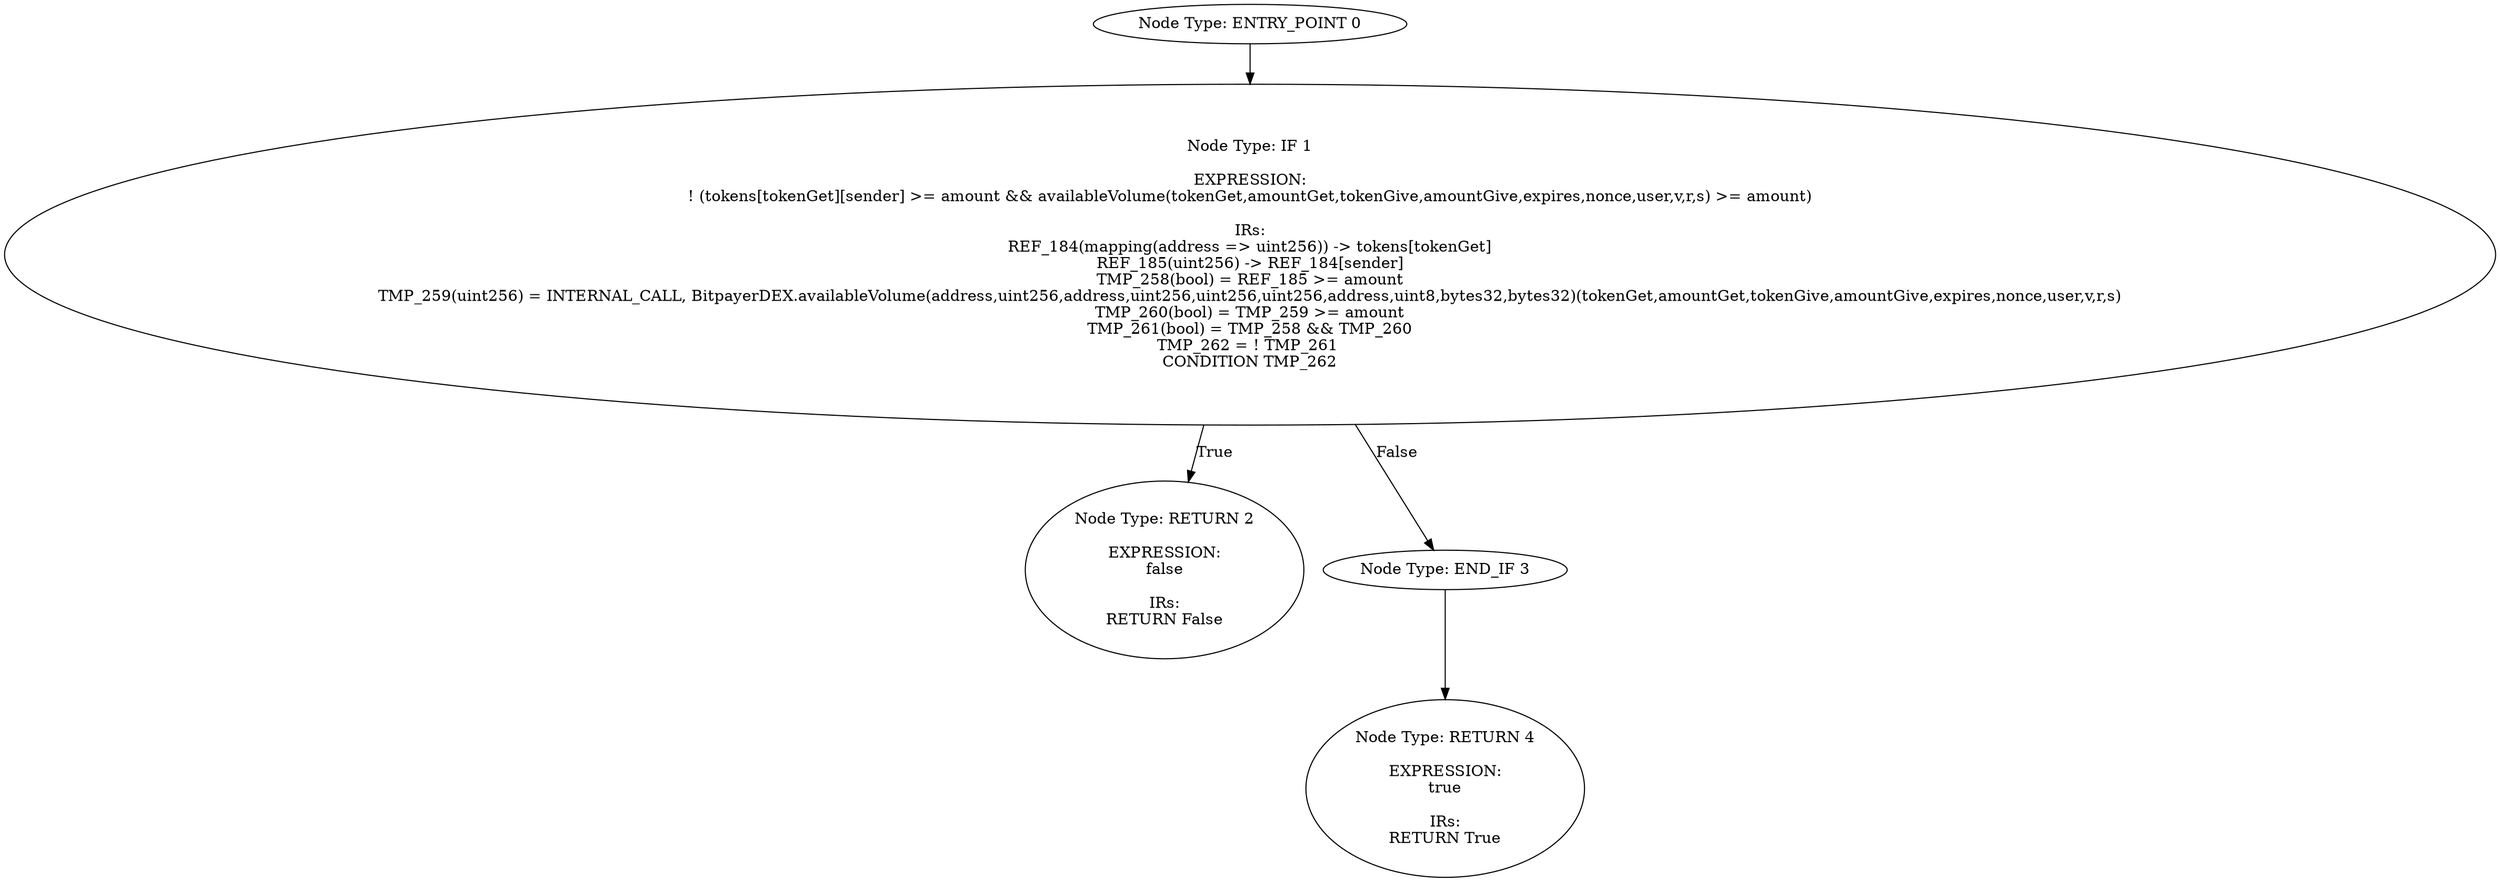 digraph{
0[label="Node Type: ENTRY_POINT 0
"];
0->1;
1[label="Node Type: IF 1

EXPRESSION:
! (tokens[tokenGet][sender] >= amount && availableVolume(tokenGet,amountGet,tokenGive,amountGive,expires,nonce,user,v,r,s) >= amount)

IRs:
REF_184(mapping(address => uint256)) -> tokens[tokenGet]
REF_185(uint256) -> REF_184[sender]
TMP_258(bool) = REF_185 >= amount
TMP_259(uint256) = INTERNAL_CALL, BitpayerDEX.availableVolume(address,uint256,address,uint256,uint256,uint256,address,uint8,bytes32,bytes32)(tokenGet,amountGet,tokenGive,amountGive,expires,nonce,user,v,r,s)
TMP_260(bool) = TMP_259 >= amount
TMP_261(bool) = TMP_258 && TMP_260
TMP_262 = ! TMP_261 
CONDITION TMP_262"];
1->2[label="True"];
1->3[label="False"];
2[label="Node Type: RETURN 2

EXPRESSION:
false

IRs:
RETURN False"];
3[label="Node Type: END_IF 3
"];
3->4;
4[label="Node Type: RETURN 4

EXPRESSION:
true

IRs:
RETURN True"];
}
